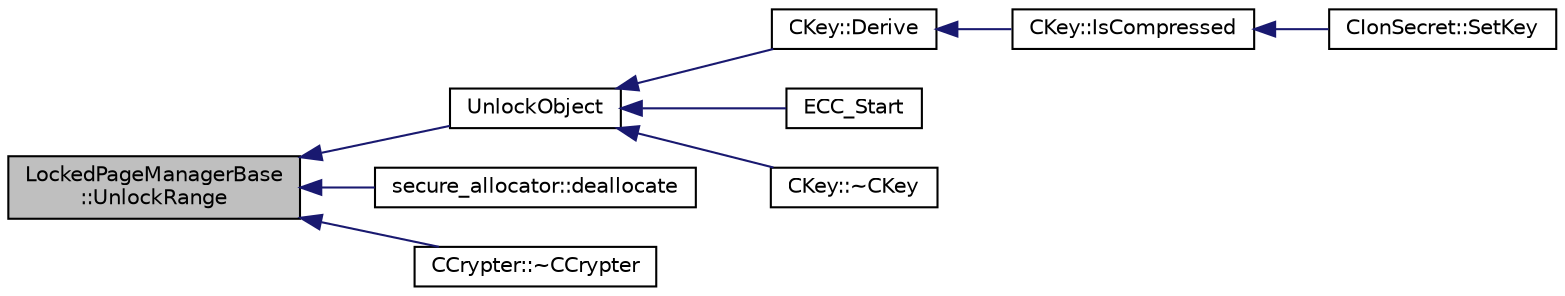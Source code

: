 digraph "LockedPageManagerBase::UnlockRange"
{
  edge [fontname="Helvetica",fontsize="10",labelfontname="Helvetica",labelfontsize="10"];
  node [fontname="Helvetica",fontsize="10",shape=record];
  rankdir="LR";
  Node20 [label="LockedPageManagerBase\l::UnlockRange",height=0.2,width=0.4,color="black", fillcolor="grey75", style="filled", fontcolor="black"];
  Node20 -> Node21 [dir="back",color="midnightblue",fontsize="10",style="solid",fontname="Helvetica"];
  Node21 [label="UnlockObject",height=0.2,width=0.4,color="black", fillcolor="white", style="filled",URL="$da/dfb/allocators_8h.html#a49577b8da0ecffd2fbc222896283004c"];
  Node21 -> Node22 [dir="back",color="midnightblue",fontsize="10",style="solid",fontname="Helvetica"];
  Node22 [label="CKey::Derive",height=0.2,width=0.4,color="black", fillcolor="white", style="filled",URL="$d2/d63/class_c_key.html#a5166e6f49c17c3ad47ac0fa89305307b"];
  Node22 -> Node23 [dir="back",color="midnightblue",fontsize="10",style="solid",fontname="Helvetica"];
  Node23 [label="CKey::IsCompressed",height=0.2,width=0.4,color="black", fillcolor="white", style="filled",URL="$d2/d63/class_c_key.html#a96b017433a65335775cf3807d73f85ce"];
  Node23 -> Node24 [dir="back",color="midnightblue",fontsize="10",style="solid",fontname="Helvetica"];
  Node24 [label="CIonSecret::SetKey",height=0.2,width=0.4,color="black", fillcolor="white", style="filled",URL="$d3/d88/class_c_ion_secret.html#af28cc32f79cc793418e810e8ae12e25e"];
  Node21 -> Node25 [dir="back",color="midnightblue",fontsize="10",style="solid",fontname="Helvetica"];
  Node25 [label="ECC_Start",height=0.2,width=0.4,color="black", fillcolor="white", style="filled",URL="$de/de5/key_8h.html#a5ee69136607b1012d64a045ee44ccae2",tooltip="Initialize the elliptic curve support. "];
  Node21 -> Node26 [dir="back",color="midnightblue",fontsize="10",style="solid",fontname="Helvetica"];
  Node26 [label="CKey::~CKey",height=0.2,width=0.4,color="black", fillcolor="white", style="filled",URL="$d2/d63/class_c_key.html#a57d5b254748cef054c40f99c1c339147"];
  Node20 -> Node27 [dir="back",color="midnightblue",fontsize="10",style="solid",fontname="Helvetica"];
  Node27 [label="secure_allocator::deallocate",height=0.2,width=0.4,color="black", fillcolor="white", style="filled",URL="$d0/dce/structsecure__allocator.html#af86cc49185bd507b8b479e070d744eb0"];
  Node20 -> Node28 [dir="back",color="midnightblue",fontsize="10",style="solid",fontname="Helvetica"];
  Node28 [label="CCrypter::~CCrypter",height=0.2,width=0.4,color="black", fillcolor="white", style="filled",URL="$d7/d89/class_c_crypter.html#ac0dccc762fb60fe9605409232ebfaa0f"];
}
